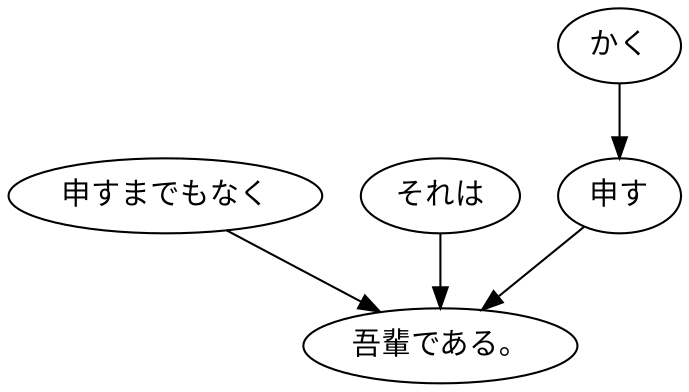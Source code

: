 digraph graph2280 {
	node0 [label="申すまでもなく"];
	node1 [label="それは"];
	node2 [label="かく"];
	node3 [label="申す"];
	node4 [label="吾輩である。"];
	node0 -> node4;
	node1 -> node4;
	node2 -> node3;
	node3 -> node4;
}
